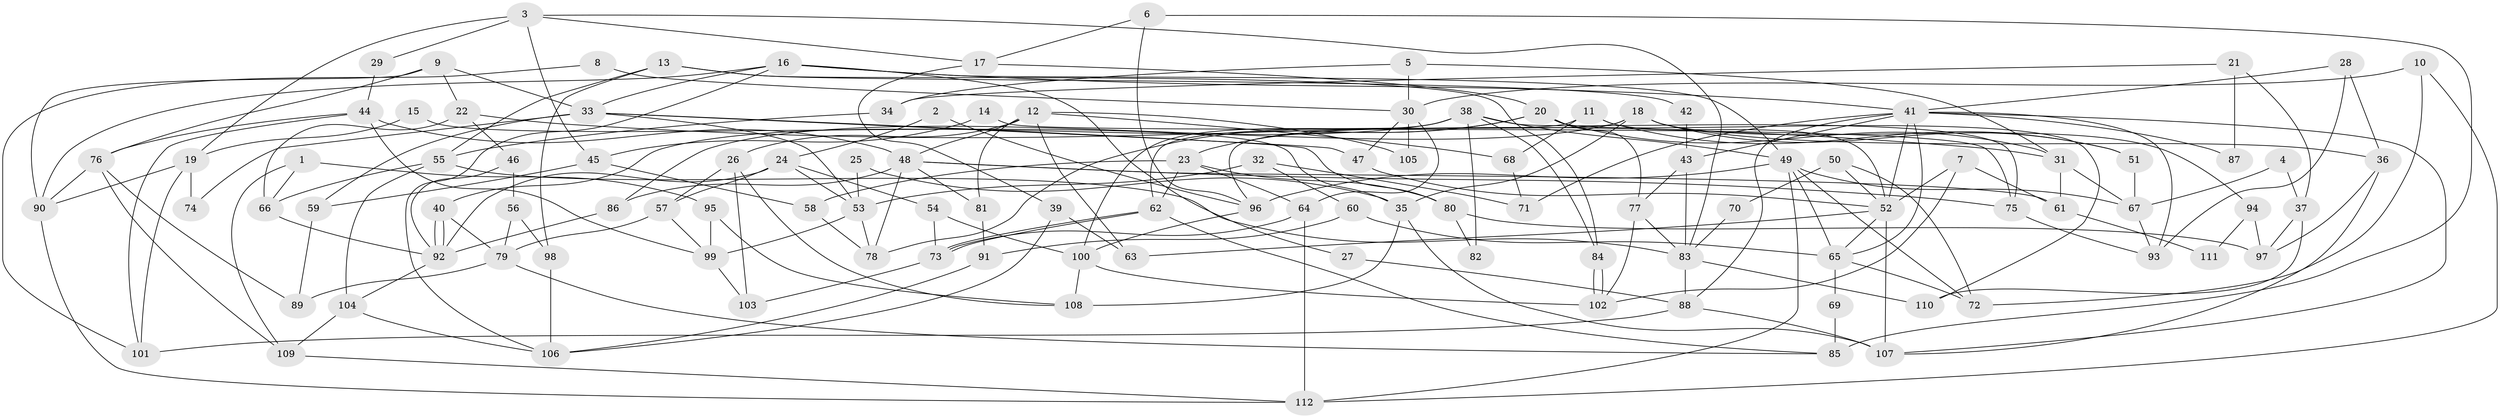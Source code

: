 // coarse degree distribution, {5: 0.20833333333333334, 7: 0.125, 2: 0.125, 6: 0.125, 4: 0.18055555555555555, 10: 0.027777777777777776, 9: 0.041666666666666664, 3: 0.1527777777777778, 8: 0.013888888888888888}
// Generated by graph-tools (version 1.1) at 2025/42/03/06/25 10:42:00]
// undirected, 112 vertices, 224 edges
graph export_dot {
graph [start="1"]
  node [color=gray90,style=filled];
  1;
  2;
  3;
  4;
  5;
  6;
  7;
  8;
  9;
  10;
  11;
  12;
  13;
  14;
  15;
  16;
  17;
  18;
  19;
  20;
  21;
  22;
  23;
  24;
  25;
  26;
  27;
  28;
  29;
  30;
  31;
  32;
  33;
  34;
  35;
  36;
  37;
  38;
  39;
  40;
  41;
  42;
  43;
  44;
  45;
  46;
  47;
  48;
  49;
  50;
  51;
  52;
  53;
  54;
  55;
  56;
  57;
  58;
  59;
  60;
  61;
  62;
  63;
  64;
  65;
  66;
  67;
  68;
  69;
  70;
  71;
  72;
  73;
  74;
  75;
  76;
  77;
  78;
  79;
  80;
  81;
  82;
  83;
  84;
  85;
  86;
  87;
  88;
  89;
  90;
  91;
  92;
  93;
  94;
  95;
  96;
  97;
  98;
  99;
  100;
  101;
  102;
  103;
  104;
  105;
  106;
  107;
  108;
  109;
  110;
  111;
  112;
  1 -- 109;
  1 -- 66;
  1 -- 95;
  2 -- 96;
  2 -- 24;
  3 -- 17;
  3 -- 83;
  3 -- 19;
  3 -- 29;
  3 -- 45;
  4 -- 37;
  4 -- 67;
  5 -- 31;
  5 -- 30;
  5 -- 34;
  6 -- 85;
  6 -- 96;
  6 -- 17;
  7 -- 102;
  7 -- 52;
  7 -- 61;
  8 -- 30;
  8 -- 101;
  9 -- 76;
  9 -- 33;
  9 -- 22;
  9 -- 90;
  10 -- 72;
  10 -- 112;
  10 -- 30;
  11 -- 52;
  11 -- 51;
  11 -- 62;
  11 -- 68;
  12 -- 68;
  12 -- 63;
  12 -- 26;
  12 -- 48;
  12 -- 81;
  12 -- 105;
  13 -- 84;
  13 -- 55;
  13 -- 42;
  13 -- 98;
  14 -- 75;
  14 -- 45;
  15 -- 35;
  15 -- 19;
  16 -- 41;
  16 -- 49;
  16 -- 27;
  16 -- 33;
  16 -- 90;
  16 -- 106;
  17 -- 20;
  17 -- 39;
  18 -- 35;
  18 -- 86;
  18 -- 36;
  18 -- 51;
  18 -- 94;
  18 -- 96;
  19 -- 90;
  19 -- 74;
  19 -- 101;
  20 -- 78;
  20 -- 23;
  20 -- 31;
  20 -- 77;
  20 -- 110;
  21 -- 34;
  21 -- 37;
  21 -- 87;
  22 -- 31;
  22 -- 46;
  22 -- 66;
  23 -- 62;
  23 -- 64;
  23 -- 58;
  23 -- 80;
  24 -- 54;
  24 -- 57;
  24 -- 53;
  24 -- 92;
  25 -- 35;
  25 -- 53;
  26 -- 57;
  26 -- 103;
  26 -- 108;
  27 -- 88;
  28 -- 36;
  28 -- 41;
  28 -- 93;
  29 -- 44;
  30 -- 47;
  30 -- 64;
  30 -- 105;
  31 -- 61;
  31 -- 67;
  32 -- 53;
  32 -- 60;
  32 -- 71;
  33 -- 53;
  33 -- 47;
  33 -- 59;
  33 -- 74;
  33 -- 80;
  34 -- 55;
  35 -- 108;
  35 -- 107;
  36 -- 107;
  36 -- 97;
  37 -- 110;
  37 -- 97;
  38 -- 75;
  38 -- 100;
  38 -- 40;
  38 -- 49;
  38 -- 82;
  38 -- 84;
  39 -- 106;
  39 -- 63;
  40 -- 92;
  40 -- 92;
  40 -- 79;
  41 -- 107;
  41 -- 88;
  41 -- 43;
  41 -- 52;
  41 -- 65;
  41 -- 71;
  41 -- 87;
  41 -- 93;
  42 -- 43;
  43 -- 83;
  43 -- 77;
  44 -- 76;
  44 -- 99;
  44 -- 48;
  44 -- 101;
  45 -- 58;
  45 -- 59;
  46 -- 92;
  46 -- 56;
  47 -- 52;
  48 -- 61;
  48 -- 75;
  48 -- 78;
  48 -- 81;
  48 -- 86;
  49 -- 67;
  49 -- 65;
  49 -- 72;
  49 -- 96;
  49 -- 112;
  50 -- 52;
  50 -- 72;
  50 -- 70;
  51 -- 67;
  52 -- 65;
  52 -- 63;
  52 -- 107;
  53 -- 99;
  53 -- 78;
  54 -- 100;
  54 -- 73;
  55 -- 104;
  55 -- 66;
  55 -- 83;
  56 -- 98;
  56 -- 79;
  57 -- 79;
  57 -- 99;
  58 -- 78;
  59 -- 89;
  60 -- 65;
  60 -- 91;
  61 -- 111;
  62 -- 73;
  62 -- 73;
  62 -- 85;
  64 -- 112;
  64 -- 73;
  65 -- 69;
  65 -- 72;
  66 -- 92;
  67 -- 93;
  68 -- 71;
  69 -- 85;
  70 -- 83;
  73 -- 103;
  75 -- 93;
  76 -- 89;
  76 -- 90;
  76 -- 109;
  77 -- 83;
  77 -- 102;
  79 -- 85;
  79 -- 89;
  80 -- 82;
  80 -- 97;
  81 -- 91;
  83 -- 88;
  83 -- 110;
  84 -- 102;
  84 -- 102;
  86 -- 92;
  88 -- 101;
  88 -- 107;
  90 -- 112;
  91 -- 106;
  92 -- 104;
  94 -- 97;
  94 -- 111;
  95 -- 108;
  95 -- 99;
  96 -- 100;
  98 -- 106;
  99 -- 103;
  100 -- 102;
  100 -- 108;
  104 -- 109;
  104 -- 106;
  109 -- 112;
}
